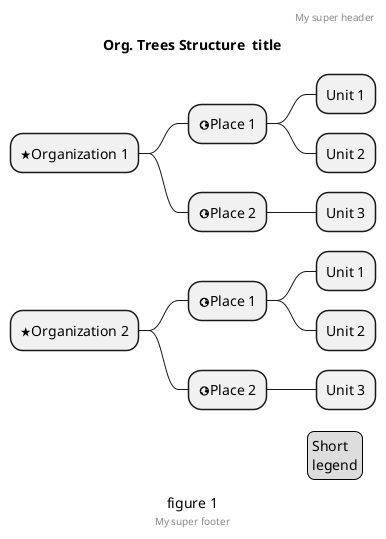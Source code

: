 @startmindmap
'top to bottom direction

caption figure 1
title Org. Trees Structure  title
* <&star>Organization 1
** <&globe>Place 1
*** Unit 1
*** Unit 2
** <&globe>Place 2
*** Unit 3


* <&star>Organization 2
  ** <&globe>Place 1
  *** Unit 1
  *** Unit 2
  ** <&globe>Place 2
  *** Unit 3

header
My super header
endheader

center footer My super footer

legend right
  Short
  legend
endlegend
@endmindmap
